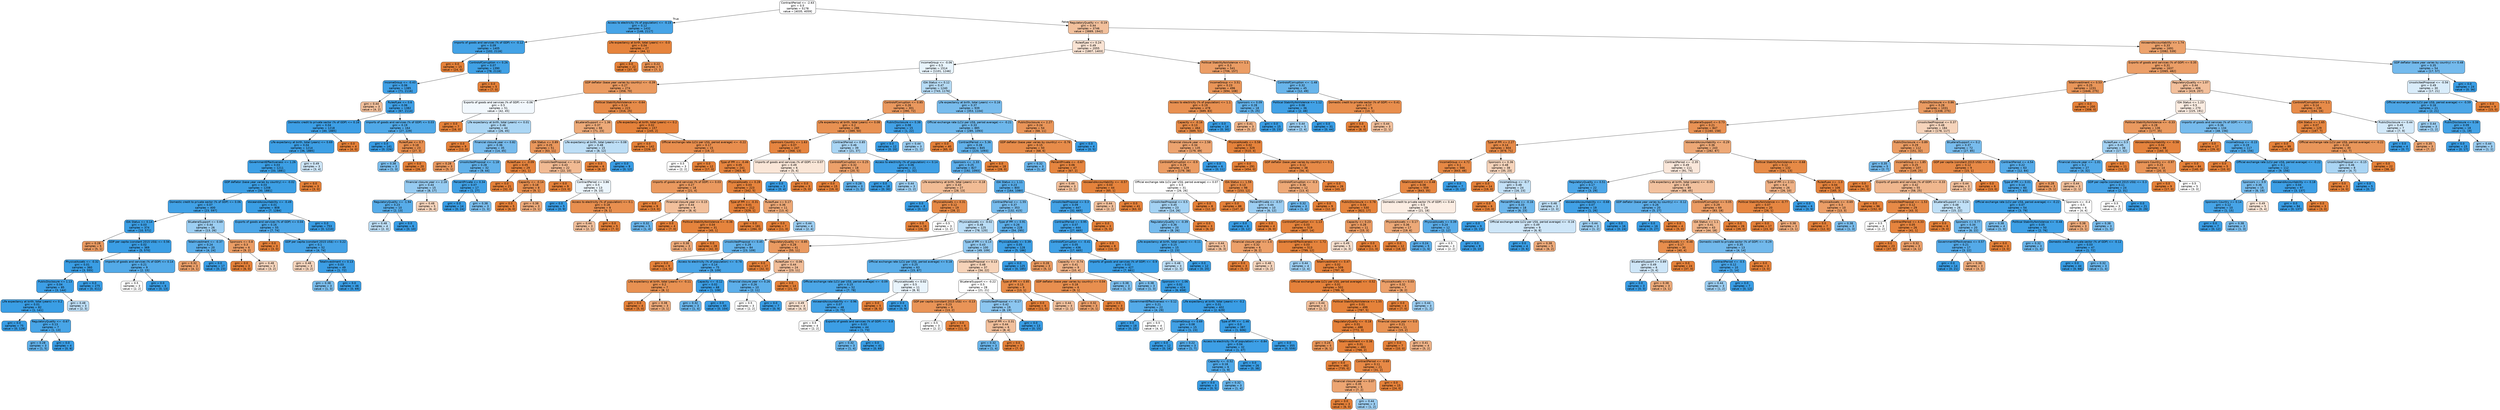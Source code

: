 digraph Tree {
node [shape=box, style="filled, rounded", color="black", fontname="helvetica"] ;
edge [fontname="helvetica"] ;
0 [label="ContractPeriod <= -2.63\ngini = 0.5\nsamples = 5178\nvalue = [4035, 4059]", fillcolor="#fefeff"] ;
1 [label="Access to electricity (% of population) <= -0.15\ngini = 0.12\nsamples = 1432\nvalue = [146, 2117]", fillcolor="#47a4e7"] ;
0 -> 1 [labeldistance=2.5, labelangle=45, headlabel="True"] ;
2 [label="Imports of goods and services (% of GDP) <= -0.12\ngini = 0.09\nsamples = 1405\nvalue = [102, 2116]", fillcolor="#43a2e6"] ;
1 -> 2 ;
3 [label="gini = 0.0\nsamples = 15\nvalue = [24, 0]", fillcolor="#e58139"] ;
2 -> 3 ;
4 [label="ControlofCorruption <= 0.26\ngini = 0.07\nsamples = 1390\nvalue = [78, 2116]", fillcolor="#40a1e6"] ;
2 -> 4 ;
5 [label="IncomeGroup <= -0.43\ngini = 0.06\nsamples = 1385\nvalue = [71, 2116]", fillcolor="#40a0e6"] ;
4 -> 5 ;
6 [label="gini = 0.44\nsamples = 3\nvalue = [4, 2]", fillcolor="#f2c09c"] ;
5 -> 6 ;
7 [label="RuleofLaw <= 0.6\ngini = 0.06\nsamples = 1382\nvalue = [67, 2114]", fillcolor="#3fa0e6"] ;
5 -> 7 ;
8 [label="Domestic credit to private sector (% of GDP) <= 0.16\ngini = 0.04\nsamples = 1218\nvalue = [40, 1885]", fillcolor="#3d9fe6"] ;
7 -> 8 ;
9 [label="Life expectancy at birth, total (years) <= 0.69\ngini = 0.04\nsamples = 1214\nvalue = [36, 1885]", fillcolor="#3d9fe5"] ;
8 -> 9 ;
10 [label="GovernmentEffectiveness <= 1.26\ngini = 0.03\nsamples = 1211\nvalue = [33, 1881]", fillcolor="#3c9fe5"] ;
9 -> 10 ;
11 [label="GDP deflator (base year varies by country) <= -0.02\ngini = 0.03\nsamples = 1208\nvalue = [30, 1881]", fillcolor="#3c9fe5"] ;
10 -> 11 ;
12 [label="Domestic credit to private sector (% of GDP) <= 0.06\ngini = 0.07\nsamples = 400\nvalue = [23, 597]", fillcolor="#41a1e6"] ;
11 -> 12 ;
13 [label="IDA Status <= 0.14\ngini = 0.03\nsamples = 374\nvalue = [10, 571]", fillcolor="#3c9fe5"] ;
12 -> 13 ;
14 [label="gini = 0.28\nsamples = 5\nvalue = [5, 1]", fillcolor="#ea9a61"] ;
13 -> 14 ;
15 [label="GDP per capita (constant 2015 US$) <= 0.56\ngini = 0.02\nsamples = 369\nvalue = [5, 570]", fillcolor="#3b9ee5"] ;
13 -> 15 ;
16 [label="PhysicalAssets <= -0.32\ngini = 0.01\nsamples = 360\nvalue = [3, 555]", fillcolor="#3a9ee5"] ;
15 -> 16 ;
17 [label="PublicDisclosure <= 1.13\ngini = 0.04\nsamples = 85\nvalue = [3, 144]", fillcolor="#3d9fe6"] ;
16 -> 17 ;
18 [label="Life expectancy at birth, total (years) <= 0.2\ngini = 0.01\nsamples = 82\nvalue = [1, 141]", fillcolor="#3a9ee5"] ;
17 -> 18 ;
19 [label="gini = 0.0\nsamples = 75\nvalue = [0, 128]", fillcolor="#399de5"] ;
18 -> 19 ;
20 [label="RegulatoryQuality <= -0.67\ngini = 0.13\nsamples = 7\nvalue = [1, 13]", fillcolor="#48a5e7"] ;
18 -> 20 ;
21 [label="gini = 0.28\nsamples = 3\nvalue = [1, 5]", fillcolor="#61b1ea"] ;
20 -> 21 ;
22 [label="gini = 0.0\nsamples = 4\nvalue = [0, 8]", fillcolor="#399de5"] ;
20 -> 22 ;
23 [label="gini = 0.48\nsamples = 3\nvalue = [2, 3]", fillcolor="#bddef6"] ;
17 -> 23 ;
24 [label="gini = 0.0\nsamples = 275\nvalue = [0, 411]", fillcolor="#399de5"] ;
16 -> 24 ;
25 [label="Imports of goods and services (% of GDP) <= 0.14\ngini = 0.21\nsamples = 9\nvalue = [2, 15]", fillcolor="#53aae8"] ;
15 -> 25 ;
26 [label="gini = 0.5\nsamples = 3\nvalue = [2, 2]", fillcolor="#ffffff"] ;
25 -> 26 ;
27 [label="gini = 0.0\nsamples = 6\nvalue = [0, 13]", fillcolor="#399de5"] ;
25 -> 27 ;
28 [label="BiLateralSupport <= 0.69\ngini = 0.44\nsamples = 26\nvalue = [13, 26]", fillcolor="#9ccef2"] ;
12 -> 28 ;
29 [label="TotalInvestment <= -0.37\ngini = 0.24\nsamples = 20\nvalue = [4, 24]", fillcolor="#5aade9"] ;
28 -> 29 ;
30 [label="gini = 0.32\nsamples = 3\nvalue = [4, 1]", fillcolor="#eca06a"] ;
29 -> 30 ;
31 [label="gini = 0.0\nsamples = 17\nvalue = [0, 23]", fillcolor="#399de5"] ;
29 -> 31 ;
32 [label="Sponsors <= 0.8\ngini = 0.3\nsamples = 6\nvalue = [9, 2]", fillcolor="#eb9d65"] ;
28 -> 32 ;
33 [label="gini = 0.0\nsamples = 3\nvalue = [6, 0]", fillcolor="#e58139"] ;
32 -> 33 ;
34 [label="gini = 0.48\nsamples = 3\nvalue = [3, 2]", fillcolor="#f6d5bd"] ;
32 -> 34 ;
35 [label="VoiceandAccountability <= -0.49\ngini = 0.01\nsamples = 808\nvalue = [7, 1284]", fillcolor="#3a9ee5"] ;
11 -> 35 ;
36 [label="Exports of goods and services (% of GDP) <= 0.04\ngini = 0.16\nsamples = 55\nvalue = [7, 74]", fillcolor="#4ca6e7"] ;
35 -> 36 ;
37 [label="gini = 0.0\nsamples = 3\nvalue = [3, 0]", fillcolor="#e58139"] ;
36 -> 37 ;
38 [label="GDP per capita (constant 2015 US$) <= 0.22\ngini = 0.1\nsamples = 52\nvalue = [4, 74]", fillcolor="#44a2e6"] ;
36 -> 38 ;
39 [label="gini = 0.48\nsamples = 3\nvalue = [3, 2]", fillcolor="#f6d5bd"] ;
38 -> 39 ;
40 [label="TotalInvestment <= 0.13\ngini = 0.03\nsamples = 49\nvalue = [1, 72]", fillcolor="#3c9ee5"] ;
38 -> 40 ;
41 [label="gini = 0.38\nsamples = 3\nvalue = [1, 3]", fillcolor="#7bbeee"] ;
40 -> 41 ;
42 [label="gini = 0.0\nsamples = 46\nvalue = [0, 69]", fillcolor="#399de5"] ;
40 -> 42 ;
43 [label="gini = 0.0\nsamples = 753\nvalue = [0, 1210]", fillcolor="#399de5"] ;
35 -> 43 ;
44 [label="gini = 0.0\nsamples = 3\nvalue = [3, 0]", fillcolor="#e58139"] ;
10 -> 44 ;
45 [label="gini = 0.49\nsamples = 3\nvalue = [3, 4]", fillcolor="#cee6f8"] ;
9 -> 45 ;
46 [label="gini = 0.0\nsamples = 4\nvalue = [4, 0]", fillcolor="#e58139"] ;
8 -> 46 ;
47 [label="Imports of goods and services (% of GDP) <= 0.03\ngini = 0.19\nsamples = 164\nvalue = [27, 229]", fillcolor="#50a9e8"] ;
7 -> 47 ;
48 [label="gini = 0.0\nsamples = 141\nvalue = [0, 226]", fillcolor="#399de5"] ;
47 -> 48 ;
49 [label="RuleofLaw <= 0.7\ngini = 0.18\nsamples = 23\nvalue = [27, 3]", fillcolor="#e88f4f"] ;
47 -> 49 ;
50 [label="gini = 0.38\nsamples = 3\nvalue = [1, 3]", fillcolor="#7bbeee"] ;
49 -> 50 ;
51 [label="gini = 0.0\nsamples = 20\nvalue = [26, 0]", fillcolor="#e58139"] ;
49 -> 51 ;
52 [label="gini = 0.0\nsamples = 5\nvalue = [7, 0]", fillcolor="#e58139"] ;
4 -> 52 ;
53 [label="Life expectancy at birth, total (years) <= -0.0\ngini = 0.04\nsamples = 27\nvalue = [44, 1]", fillcolor="#e6843d"] ;
1 -> 53 ;
54 [label="gini = 0.0\nsamples = 22\nvalue = [37, 0]", fillcolor="#e58139"] ;
53 -> 54 ;
55 [label="gini = 0.22\nsamples = 5\nvalue = [7, 1]", fillcolor="#e99355"] ;
53 -> 55 ;
56 [label="RegulatoryQuality <= -0.19\ngini = 0.44\nsamples = 3746\nvalue = [3889, 1942]", fillcolor="#f2c09c"] ;
0 -> 56 [labeldistance=2.5, labelangle=-45, headlabel="False"] ;
57 [label="RuleofLaw <= 0.24\ngini = 0.49\nsamples = 2055\nvalue = [1807, 1403]", fillcolor="#f9e3d3"] ;
56 -> 57 ;
58 [label="IncomeGroup <= -0.06\ngini = 0.5\nsamples = 1514\nvalue = [1101, 1246]", fillcolor="#e8f4fc"] ;
57 -> 58 ;
59 [label="GDP deflator (base year varies by country) <= -0.39\ngini = 0.27\nsamples = 274\nvalue = [358, 70]", fillcolor="#ea9a60"] ;
58 -> 59 ;
60 [label="Exports of goods and services (% of GDP) <= -0.06\ngini = 0.5\nsamples = 51\nvalue = [42, 45]", fillcolor="#f2f8fd"] ;
59 -> 60 ;
61 [label="gini = 0.0\nsamples = 7\nvalue = [16, 0]", fillcolor="#e58139"] ;
60 -> 61 ;
62 [label="Life expectancy at birth, total (years) <= 0.01\ngini = 0.46\nsamples = 44\nvalue = [26, 45]", fillcolor="#abd6f4"] ;
60 -> 62 ;
63 [label="gini = 0.0\nsamples = 9\nvalue = [12, 0]", fillcolor="#e58139"] ;
62 -> 63 ;
64 [label="Financial closure year <= 0.82\ngini = 0.36\nsamples = 35\nvalue = [14, 45]", fillcolor="#77bbed"] ;
62 -> 64 ;
65 [label="gini = 0.28\nsamples = 3\nvalue = [5, 1]", fillcolor="#ea9a61"] ;
64 -> 65 ;
66 [label="UnsolicitedProposal <= -1.18\ngini = 0.28\nsamples = 32\nvalue = [9, 44]", fillcolor="#61b1ea"] ;
64 -> 66 ;
67 [label="Financial closure year <= 2.18\ngini = 0.44\nsamples = 15\nvalue = [8, 17]", fillcolor="#96cbf1"] ;
66 -> 67 ;
68 [label="RegulatoryQuality <= -1.94\ngini = 0.23\nsamples = 10\nvalue = [2, 13]", fillcolor="#57ace9"] ;
67 -> 68 ;
69 [label="gini = 0.48\nsamples = 4\nvalue = [2, 3]", fillcolor="#bddef6"] ;
68 -> 69 ;
70 [label="gini = 0.0\nsamples = 6\nvalue = [0, 10]", fillcolor="#399de5"] ;
68 -> 70 ;
71 [label="gini = 0.48\nsamples = 5\nvalue = [6, 4]", fillcolor="#f6d5bd"] ;
67 -> 71 ;
72 [label="PercentPrivate <= 0.34\ngini = 0.07\nsamples = 17\nvalue = [1, 27]", fillcolor="#40a1e6"] ;
66 -> 72 ;
73 [label="gini = 0.0\nsamples = 14\nvalue = [0, 24]", fillcolor="#399de5"] ;
72 -> 73 ;
74 [label="gini = 0.38\nsamples = 3\nvalue = [1, 3]", fillcolor="#7bbeee"] ;
72 -> 74 ;
75 [label="Political StabilityNoViolence <= -0.64\ngini = 0.14\nsamples = 223\nvalue = [316, 25]", fillcolor="#e78b49"] ;
59 -> 75 ;
76 [label="BiLateralSupport <= 1.36\ngini = 0.37\nsamples = 66\nvalue = [71, 23]", fillcolor="#edaa79"] ;
75 -> 76 ;
77 [label="IDA Status <= 0.89\ngini = 0.25\nsamples = 51\nvalue = [63, 11]", fillcolor="#ea975c"] ;
76 -> 77 ;
78 [label="RuleofLaw <= -0.09\ngini = 0.05\nsamples = 29\nvalue = [41, 1]", fillcolor="#e6843e"] ;
77 -> 78 ;
79 [label="gini = 0.0\nsamples = 21\nvalue = [32, 0]", fillcolor="#e58139"] ;
78 -> 79 ;
80 [label="Capacity <= -0.14\ngini = 0.18\nsamples = 8\nvalue = [9, 1]", fillcolor="#e88f4f"] ;
78 -> 80 ;
81 [label="gini = 0.0\nsamples = 5\nvalue = [6, 0]", fillcolor="#e58139"] ;
80 -> 81 ;
82 [label="gini = 0.38\nsamples = 3\nvalue = [3, 1]", fillcolor="#eeab7b"] ;
80 -> 82 ;
83 [label="UnsolicitedProposal <= -0.14\ngini = 0.43\nsamples = 22\nvalue = [22, 10]", fillcolor="#f1ba93"] ;
77 -> 83 ;
84 [label="gini = 0.0\nsamples = 9\nvalue = [13, 0]", fillcolor="#e58139"] ;
83 -> 84 ;
85 [label="ContractPeriod <= 3.86\ngini = 0.5\nsamples = 13\nvalue = [9, 10]", fillcolor="#ebf5fc"] ;
83 -> 85 ;
86 [label="gini = 0.0\nsamples = 5\nvalue = [0, 9]", fillcolor="#399de5"] ;
85 -> 86 ;
87 [label="Access to electricity (% of population) <= 0.1\ngini = 0.18\nsamples = 8\nvalue = [9, 1]", fillcolor="#e88f4f"] ;
85 -> 87 ;
88 [label="gini = 0.44\nsamples = 3\nvalue = [2, 1]", fillcolor="#f2c09c"] ;
87 -> 88 ;
89 [label="gini = 0.0\nsamples = 5\nvalue = [7, 0]", fillcolor="#e58139"] ;
87 -> 89 ;
90 [label="Life expectancy at birth, total (years) <= 0.08\ngini = 0.48\nsamples = 15\nvalue = [8, 12]", fillcolor="#bddef6"] ;
76 -> 90 ;
91 [label="gini = 0.0\nsamples = 6\nvalue = [8, 0]", fillcolor="#e58139"] ;
90 -> 91 ;
92 [label="gini = 0.0\nsamples = 9\nvalue = [0, 12]", fillcolor="#399de5"] ;
90 -> 92 ;
93 [label="Life expectancy at birth, total (years) <= 0.2\ngini = 0.02\nsamples = 157\nvalue = [245, 2]", fillcolor="#e5823b"] ;
75 -> 93 ;
94 [label="gini = 0.0\nsamples = 142\nvalue = [226, 0]", fillcolor="#e58139"] ;
93 -> 94 ;
95 [label="Official exchange rate (LCU per US$, period average) <= -0.22\ngini = 0.17\nsamples = 15\nvalue = [19, 2]", fillcolor="#e88e4e"] ;
93 -> 95 ;
96 [label="gini = 0.5\nsamples = 3\nvalue = [2, 2]", fillcolor="#ffffff"] ;
95 -> 96 ;
97 [label="gini = 0.0\nsamples = 12\nvalue = [17, 0]", fillcolor="#e58139"] ;
95 -> 97 ;
98 [label="IDA Status <= 0.12\ngini = 0.47\nsamples = 1240\nvalue = [743, 1176]", fillcolor="#b6dbf5"] ;
58 -> 98 ;
99 [label="ControlofCorruption <= 0.85\ngini = 0.26\nsamples = 301\nvalue = [390, 72]", fillcolor="#ea985e"] ;
98 -> 99 ;
100 [label="Life expectancy at birth, total (years) <= 0.08\ngini = 0.2\nsamples = 286\nvalue = [389, 50]", fillcolor="#e89152"] ;
99 -> 100 ;
101 [label="Sponsors Country <= 1.63\ngini = 0.07\nsamples = 247\nvalue = [368, 13]", fillcolor="#e68540"] ;
100 -> 101 ;
102 [label="Type of PPI <= -0.46\ngini = 0.05\nsamples = 241\nvalue = [363, 9]", fillcolor="#e6843e"] ;
101 -> 102 ;
103 [label="Imports of goods and services (% of GDP) <= 0.03\ngini = 0.27\nsamples = 18\nvalue = [21, 4]", fillcolor="#ea995f"] ;
102 -> 103 ;
104 [label="gini = 0.0\nsamples = 9\nvalue = [13, 0]", fillcolor="#e58139"] ;
103 -> 104 ;
105 [label="Financial closure year <= 0.15\ngini = 0.44\nsamples = 9\nvalue = [8, 4]", fillcolor="#f2c09c"] ;
103 -> 105 ;
106 [label="gini = 0.32\nsamples = 5\nvalue = [1, 4]", fillcolor="#6ab6ec"] ;
105 -> 106 ;
107 [label="gini = 0.0\nsamples = 4\nvalue = [7, 0]", fillcolor="#e58139"] ;
105 -> 107 ;
108 [label="PhysicalAssets <= 0.28\ngini = 0.03\nsamples = 223\nvalue = [342, 5]", fillcolor="#e5833c"] ;
102 -> 108 ;
109 [label="Type of PPI <= -0.31\ngini = 0.01\nsamples = 212\nvalue = [329, 1]", fillcolor="#e5813a"] ;
108 -> 109 ;
110 [label="Political StabilityNoViolence <= -0.38\ngini = 0.04\nsamples = 31\nvalue = [45, 1]", fillcolor="#e6843d"] ;
109 -> 110 ;
111 [label="gini = 0.38\nsamples = 3\nvalue = [3, 1]", fillcolor="#eeab7b"] ;
110 -> 111 ;
112 [label="gini = 0.0\nsamples = 28\nvalue = [42, 0]", fillcolor="#e58139"] ;
110 -> 112 ;
113 [label="gini = 0.0\nsamples = 181\nvalue = [284, 0]", fillcolor="#e58139"] ;
109 -> 113 ;
114 [label="RuleofLaw <= 0.17\ngini = 0.36\nsamples = 11\nvalue = [13, 4]", fillcolor="#eda876"] ;
108 -> 114 ;
115 [label="gini = 0.0\nsamples = 7\nvalue = [11, 0]", fillcolor="#e58139"] ;
114 -> 115 ;
116 [label="gini = 0.44\nsamples = 4\nvalue = [2, 4]", fillcolor="#9ccef2"] ;
114 -> 116 ;
117 [label="Imports of goods and services (% of GDP) <= 0.07\ngini = 0.49\nsamples = 6\nvalue = [5, 4]", fillcolor="#fae6d7"] ;
101 -> 117 ;
118 [label="gini = 0.0\nsamples = 3\nvalue = [0, 4]", fillcolor="#399de5"] ;
117 -> 118 ;
119 [label="gini = 0.0\nsamples = 3\nvalue = [5, 0]", fillcolor="#e58139"] ;
117 -> 119 ;
120 [label="ContractPeriod <= 0.85\ngini = 0.46\nsamples = 39\nvalue = [21, 37]", fillcolor="#a9d5f4"] ;
100 -> 120 ;
121 [label="ControlofCorruption <= 0.25\ngini = 0.32\nsamples = 18\nvalue = [20, 5]", fillcolor="#eca06a"] ;
120 -> 121 ;
122 [label="gini = 0.0\nsamples = 15\nvalue = [19, 0]", fillcolor="#e58139"] ;
121 -> 122 ;
123 [label="gini = 0.28\nsamples = 3\nvalue = [1, 5]", fillcolor="#61b1ea"] ;
121 -> 123 ;
124 [label="Access to electricity (% of population) <= 0.14\ngini = 0.06\nsamples = 21\nvalue = [1, 32]", fillcolor="#3fa0e6"] ;
120 -> 124 ;
125 [label="gini = 0.0\nsamples = 18\nvalue = [0, 30]", fillcolor="#399de5"] ;
124 -> 125 ;
126 [label="gini = 0.44\nsamples = 3\nvalue = [1, 2]", fillcolor="#9ccef2"] ;
124 -> 126 ;
127 [label="PublicDisclosure <= 0.38\ngini = 0.08\nsamples = 15\nvalue = [1, 22]", fillcolor="#42a1e6"] ;
99 -> 127 ;
128 [label="gini = 0.0\nsamples = 12\nvalue = [0, 20]", fillcolor="#399de5"] ;
127 -> 128 ;
129 [label="gini = 0.44\nsamples = 3\nvalue = [1, 2]", fillcolor="#9ccef2"] ;
127 -> 129 ;
130 [label="Life expectancy at birth, total (years) <= 0.16\ngini = 0.37\nsamples = 939\nvalue = [353, 1104]", fillcolor="#78bced"] ;
98 -> 130 ;
131 [label="Official exchange rate (LCU per US$, period average) <= -0.21\ngini = 0.33\nsamples = 885\nvalue = [285, 1093]", fillcolor="#6db7ec"] ;
130 -> 131 ;
132 [label="gini = 0.0\nsamples = 40\nvalue = [65, 0]", fillcolor="#e58139"] ;
131 -> 132 ;
133 [label="ContractPeriod <= 5.36\ngini = 0.28\nsamples = 845\nvalue = [220, 1093]", fillcolor="#61b1ea"] ;
131 -> 133 ;
134 [label="Sponsors <= -1.33\ngini = 0.25\nsamples = 827\nvalue = [192, 1093]", fillcolor="#5caeea"] ;
133 -> 134 ;
135 [label="Life expectancy at birth, total (years) <= -0.18\ngini = 0.43\nsamples = 27\nvalue = [28, 13]", fillcolor="#f1bc95"] ;
134 -> 135 ;
136 [label="gini = 0.0\nsamples = 8\nvalue = [0, 11]", fillcolor="#399de5"] ;
135 -> 136 ;
137 [label="PhysicalAssets <= 0.31\ngini = 0.12\nsamples = 19\nvalue = [28, 2]", fillcolor="#e78a47"] ;
135 -> 137 ;
138 [label="gini = 0.0\nsamples = 16\nvalue = [26, 0]", fillcolor="#e58139"] ;
137 -> 138 ;
139 [label="gini = 0.5\nsamples = 3\nvalue = [2, 2]", fillcolor="#ffffff"] ;
137 -> 139 ;
140 [label="IDA Status <= 1.11\ngini = 0.23\nsamples = 800\nvalue = [164, 1080]", fillcolor="#57ace9"] ;
134 -> 140 ;
141 [label="ContractPeriod <= -1.55\ngini = 0.37\nsamples = 353\nvalue = [132, 415]", fillcolor="#78bced"] ;
140 -> 141 ;
142 [label="PhysicalAssets <= -0.02\ngini = 0.48\nsamples = 125\nvalue = [78, 120]", fillcolor="#baddf6"] ;
141 -> 142 ;
143 [label="UnsolicitedProposal <= 0.45\ngini = 0.29\nsamples = 84\nvalue = [23, 109]", fillcolor="#63b2ea"] ;
142 -> 143 ;
144 [label="gini = 0.0\nsamples = 9\nvalue = [14, 0]", fillcolor="#e58139"] ;
143 -> 144 ;
145 [label="Access to electricity (% of population) <= -0.78\ngini = 0.14\nsamples = 75\nvalue = [9, 109]", fillcolor="#49a5e7"] ;
143 -> 145 ;
146 [label="Life expectancy at birth, total (years) <= -0.11\ngini = 0.2\nsamples = 7\nvalue = [8, 1]", fillcolor="#e89152"] ;
145 -> 146 ;
147 [label="gini = 0.0\nsamples = 4\nvalue = [5, 0]", fillcolor="#e58139"] ;
146 -> 147 ;
148 [label="gini = 0.38\nsamples = 3\nvalue = [3, 1]", fillcolor="#eeab7b"] ;
146 -> 148 ;
149 [label="Capacity <= -0.12\ngini = 0.02\nsamples = 68\nvalue = [1, 108]", fillcolor="#3b9ee5"] ;
145 -> 149 ;
150 [label="gini = 0.32\nsamples = 3\nvalue = [1, 4]", fillcolor="#6ab6ec"] ;
149 -> 150 ;
151 [label="gini = 0.0\nsamples = 65\nvalue = [0, 104]", fillcolor="#399de5"] ;
149 -> 151 ;
152 [label="RegulatoryQuality <= -0.85\ngini = 0.28\nsamples = 41\nvalue = [55, 11]", fillcolor="#ea9a61"] ;
142 -> 152 ;
153 [label="gini = 0.0\nsamples = 17\nvalue = [32, 0]", fillcolor="#e58139"] ;
152 -> 153 ;
154 [label="RuleofLaw <= -0.06\ngini = 0.44\nsamples = 24\nvalue = [23, 11]", fillcolor="#f1bd98"] ;
152 -> 154 ;
155 [label="Financial closure year <= 0.26\ngini = 0.26\nsamples = 10\nvalue = [2, 11]", fillcolor="#5dafea"] ;
154 -> 155 ;
156 [label="gini = 0.5\nsamples = 3\nvalue = [2, 2]", fillcolor="#ffffff"] ;
155 -> 156 ;
157 [label="gini = 0.0\nsamples = 7\nvalue = [0, 9]", fillcolor="#399de5"] ;
155 -> 157 ;
158 [label="gini = 0.0\nsamples = 14\nvalue = [21, 0]", fillcolor="#e58139"] ;
154 -> 158 ;
159 [label="Type of PPI <= 0.91\ngini = 0.26\nsamples = 228\nvalue = [54, 295]", fillcolor="#5dafea"] ;
141 -> 159 ;
160 [label="Type of PPI <= 0.13\ngini = 0.43\nsamples = 100\nvalue = [49, 109]", fillcolor="#92c9f1"] ;
159 -> 160 ;
161 [label="Official exchange rate (LCU per US$, period average) <= 0.18\ngini = 0.25\nsamples = 63\nvalue = [15, 87]", fillcolor="#5baee9"] ;
160 -> 161 ;
162 [label="Official exchange rate (LCU per US$, period average) <= -0.09\ngini = 0.15\nsamples = 52\nvalue = [7, 78]", fillcolor="#4ba6e7"] ;
161 -> 162 ;
163 [label="gini = 0.49\nsamples = 4\nvalue = [4, 3]", fillcolor="#f8e0ce"] ;
162 -> 163 ;
164 [label="VoiceandAccountability <= -0.96\ngini = 0.07\nsamples = 48\nvalue = [3, 75]", fillcolor="#41a1e6"] ;
162 -> 164 ;
165 [label="gini = 0.5\nsamples = 4\nvalue = [2, 2]", fillcolor="#ffffff"] ;
164 -> 165 ;
166 [label="Exports of goods and services (% of GDP) <= -0.8\ngini = 0.03\nsamples = 44\nvalue = [1, 73]", fillcolor="#3c9ee5"] ;
164 -> 166 ;
167 [label="gini = 0.32\nsamples = 3\nvalue = [1, 4]", fillcolor="#6ab6ec"] ;
166 -> 167 ;
168 [label="gini = 0.0\nsamples = 41\nvalue = [0, 69]", fillcolor="#399de5"] ;
166 -> 168 ;
169 [label="PhysicalAssets <= 0.02\ngini = 0.5\nsamples = 11\nvalue = [8, 9]", fillcolor="#e9f4fc"] ;
161 -> 169 ;
170 [label="gini = 0.0\nsamples = 5\nvalue = [8, 0]", fillcolor="#e58139"] ;
169 -> 170 ;
171 [label="gini = 0.0\nsamples = 6\nvalue = [0, 9]", fillcolor="#399de5"] ;
169 -> 171 ;
172 [label="UnsolicitedProposal <= 0.13\ngini = 0.48\nsamples = 37\nvalue = [34, 22]", fillcolor="#f6d3b9"] ;
160 -> 172 ;
173 [label="BiLateralSupport <= -0.22\ngini = 0.5\nsamples = 28\nvalue = [21, 21]", fillcolor="#ffffff"] ;
172 -> 173 ;
174 [label="GDP per capita (constant 2015 US$) <= -0.13\ngini = 0.23\nsamples = 9\nvalue = [13, 2]", fillcolor="#e99457"] ;
173 -> 174 ;
175 [label="gini = 0.5\nsamples = 3\nvalue = [2, 2]", fillcolor="#ffffff"] ;
174 -> 175 ;
176 [label="gini = 0.0\nsamples = 6\nvalue = [11, 0]", fillcolor="#e58139"] ;
174 -> 176 ;
177 [label="UnsolicitedProposal <= -0.17\ngini = 0.42\nsamples = 19\nvalue = [8, 19]", fillcolor="#8cc6f0"] ;
173 -> 177 ;
178 [label="Type of PPI <= 0.31\ngini = 0.44\nsamples = 6\nvalue = [8, 4]", fillcolor="#f2c09c"] ;
177 -> 178 ;
179 [label="gini = 0.32\nsamples = 3\nvalue = [1, 4]", fillcolor="#6ab6ec"] ;
178 -> 179 ;
180 [label="gini = 0.0\nsamples = 3\nvalue = [7, 0]", fillcolor="#e58139"] ;
178 -> 180 ;
181 [label="gini = 0.0\nsamples = 13\nvalue = [0, 15]", fillcolor="#399de5"] ;
177 -> 181 ;
182 [label="Type of PPI <= 0.85\ngini = 0.13\nsamples = 9\nvalue = [13, 1]", fillcolor="#e78b48"] ;
172 -> 182 ;
183 [label="gini = 0.0\nsamples = 6\nvalue = [11, 0]", fillcolor="#e58139"] ;
182 -> 183 ;
184 [label="gini = 0.44\nsamples = 3\nvalue = [2, 1]", fillcolor="#f2c09c"] ;
182 -> 184 ;
185 [label="PhysicalAssets <= 0.39\ngini = 0.05\nsamples = 128\nvalue = [5, 186]", fillcolor="#3ea0e6"] ;
159 -> 185 ;
186 [label="gini = 0.0\nsamples = 125\nvalue = [0, 185]", fillcolor="#399de5"] ;
185 -> 186 ;
187 [label="gini = 0.28\nsamples = 3\nvalue = [5, 1]", fillcolor="#ea9a61"] ;
185 -> 187 ;
188 [label="UnsolicitedProposal <= 0.3\ngini = 0.09\nsamples = 447\nvalue = [32, 665]", fillcolor="#43a2e6"] ;
140 -> 188 ;
189 [label="ContractPeriod <= 0.95\ngini = 0.07\nsamples = 444\nvalue = [27, 665]", fillcolor="#41a1e6"] ;
188 -> 189 ;
190 [label="ControlofCorruption <= -0.41\ngini = 0.05\nsamples = 436\nvalue = [17, 665]", fillcolor="#3ea0e6"] ;
189 -> 190 ;
191 [label="Capacity <= -0.74\ngini = 0.41\nsamples = 9\nvalue = [10, 4]", fillcolor="#efb388"] ;
190 -> 191 ;
192 [label="GDP deflator (base year varies by country) <= 0.04\ngini = 0.18\nsamples = 6\nvalue = [9, 1]", fillcolor="#e88f4f"] ;
191 -> 192 ;
193 [label="gini = 0.32\nsamples = 3\nvalue = [4, 1]", fillcolor="#eca06a"] ;
192 -> 193 ;
194 [label="gini = 0.0\nsamples = 3\nvalue = [5, 0]", fillcolor="#e58139"] ;
192 -> 194 ;
195 [label="gini = 0.38\nsamples = 3\nvalue = [1, 3]", fillcolor="#7bbeee"] ;
191 -> 195 ;
196 [label="Imports of goods and services (% of GDP) <= -0.9\ngini = 0.02\nsamples = 427\nvalue = [7, 661]", fillcolor="#3b9ee5"] ;
190 -> 196 ;
197 [label="gini = 0.38\nsamples = 3\nvalue = [1, 3]", fillcolor="#7bbeee"] ;
196 -> 197 ;
198 [label="Sponsors <= -1.06\ngini = 0.02\nsamples = 424\nvalue = [6, 658]", fillcolor="#3b9ee5"] ;
196 -> 198 ;
199 [label="GovernmentEffectiveness <= 0.12\ngini = 0.21\nsamples = 22\nvalue = [4, 29]", fillcolor="#54abe9"] ;
198 -> 199 ;
200 [label="gini = 0.0\nsamples = 18\nvalue = [0, 25]", fillcolor="#399de5"] ;
199 -> 200 ;
201 [label="gini = 0.5\nsamples = 4\nvalue = [4, 4]", fillcolor="#ffffff"] ;
199 -> 201 ;
202 [label="Life expectancy at birth, total (years) <= -0.2\ngini = 0.01\nsamples = 402\nvalue = [2, 629]", fillcolor="#3a9de5"] ;
198 -> 202 ;
203 [label="IncomeGroup <= 0.69\ngini = 0.08\nsamples = 15\nvalue = [1, 23]", fillcolor="#42a1e6"] ;
202 -> 203 ;
204 [label="gini = 0.0\nsamples = 12\nvalue = [0, 16]", fillcolor="#399de5"] ;
203 -> 204 ;
205 [label="gini = 0.22\nsamples = 3\nvalue = [1, 7]", fillcolor="#55abe9"] ;
203 -> 205 ;
206 [label="Type of PPI <= -1.46\ngini = 0.0\nsamples = 387\nvalue = [1, 606]", fillcolor="#399de5"] ;
202 -> 206 ;
207 [label="Access to electricity (% of population) <= -0.84\ngini = 0.04\nsamples = 32\nvalue = [1, 47]", fillcolor="#3d9fe6"] ;
206 -> 207 ;
208 [label="Capacity <= -0.52\ngini = 0.18\nsamples = 6\nvalue = [1, 9]", fillcolor="#4fa8e8"] ;
207 -> 208 ;
209 [label="gini = 0.0\nsamples = 3\nvalue = [0, 5]", fillcolor="#399de5"] ;
208 -> 209 ;
210 [label="gini = 0.32\nsamples = 3\nvalue = [1, 4]", fillcolor="#6ab6ec"] ;
208 -> 210 ;
211 [label="gini = 0.0\nsamples = 26\nvalue = [0, 38]", fillcolor="#399de5"] ;
207 -> 211 ;
212 [label="gini = 0.0\nsamples = 355\nvalue = [0, 559]", fillcolor="#399de5"] ;
206 -> 212 ;
213 [label="gini = 0.0\nsamples = 8\nvalue = [10, 0]", fillcolor="#e58139"] ;
189 -> 213 ;
214 [label="gini = 0.0\nsamples = 3\nvalue = [5, 0]", fillcolor="#e58139"] ;
188 -> 214 ;
215 [label="gini = 0.0\nsamples = 18\nvalue = [28, 0]", fillcolor="#e58139"] ;
133 -> 215 ;
216 [label="PublicDisclosure <= 2.27\ngini = 0.24\nsamples = 54\nvalue = [68, 11]", fillcolor="#e99559"] ;
130 -> 216 ;
217 [label="GDP deflator (base year varies by country) <= -0.76\ngini = 0.15\nsamples = 50\nvalue = [68, 6]", fillcolor="#e78c4a"] ;
216 -> 217 ;
218 [label="gini = 0.32\nsamples = 3\nvalue = [1, 4]", fillcolor="#6ab6ec"] ;
217 -> 218 ;
219 [label="PercentPrivate <= -0.67\ngini = 0.06\nsamples = 47\nvalue = [67, 2]", fillcolor="#e6853f"] ;
217 -> 219 ;
220 [label="gini = 0.44\nsamples = 3\nvalue = [2, 1]", fillcolor="#f2c09c"] ;
219 -> 220 ;
221 [label="VoiceandAccountability <= -0.57\ngini = 0.03\nsamples = 44\nvalue = [65, 1]", fillcolor="#e5833c"] ;
219 -> 221 ;
222 [label="gini = 0.44\nsamples = 3\nvalue = [2, 1]", fillcolor="#f2c09c"] ;
221 -> 222 ;
223 [label="gini = 0.0\nsamples = 41\nvalue = [63, 0]", fillcolor="#e58139"] ;
221 -> 223 ;
224 [label="gini = 0.0\nsamples = 4\nvalue = [0, 5]", fillcolor="#399de5"] ;
216 -> 224 ;
225 [label="Political StabilityNoViolence <= 1.1\ngini = 0.3\nsamples = 541\nvalue = [706, 157]", fillcolor="#eb9d65"] ;
57 -> 225 ;
226 [label="IncomeGroup <= 3.51\ngini = 0.23\nsamples = 496\nvalue = [694, 108]", fillcolor="#e99558"] ;
225 -> 226 ;
227 [label="Access to electricity (% of population) <= 1.1\ngini = 0.19\nsamples = 478\nvalue = [689, 83]", fillcolor="#e89051"] ;
226 -> 227 ;
228 [label="Capacity <= -0.16\ngini = 0.13\nsamples = 464\nvalue = [689, 53]", fillcolor="#e78b48"] ;
227 -> 228 ;
229 [label="Financial closure year <= 2.58\ngini = 0.34\nsamples = 135\nvalue = [179, 49]", fillcolor="#eca36f"] ;
228 -> 229 ;
230 [label="ControlofCorruption <= -0.9\ngini = 0.29\nsamples = 129\nvalue = [179, 38]", fillcolor="#eb9c63"] ;
229 -> 230 ;
231 [label="Official exchange rate (LCU per US$, period average) <= 0.07\ngini = 0.5\nsamples = 31\nvalue = [26, 26]", fillcolor="#ffffff"] ;
230 -> 231 ;
232 [label="UnsolicitedProposal <= 0.5\ngini = 0.45\nsamples = 23\nvalue = [14, 26]", fillcolor="#a4d2f3"] ;
231 -> 232 ;
233 [label="RegulatoryQuality <= -0.39\ngini = 0.36\nsamples = 20\nvalue = [8, 26]", fillcolor="#76bbed"] ;
232 -> 233 ;
234 [label="Life expectancy at birth, total (years) <= -0.11\ngini = 0.15\nsamples = 15\nvalue = [2, 23]", fillcolor="#4aa6e7"] ;
233 -> 234 ;
235 [label="gini = 0.48\nsamples = 3\nvalue = [2, 3]", fillcolor="#bddef6"] ;
234 -> 235 ;
236 [label="gini = 0.0\nsamples = 12\nvalue = [0, 20]", fillcolor="#399de5"] ;
234 -> 236 ;
237 [label="gini = 0.44\nsamples = 5\nvalue = [6, 3]", fillcolor="#f2c09c"] ;
233 -> 237 ;
238 [label="gini = 0.0\nsamples = 3\nvalue = [6, 0]", fillcolor="#e58139"] ;
232 -> 238 ;
239 [label="gini = 0.0\nsamples = 8\nvalue = [12, 0]", fillcolor="#e58139"] ;
231 -> 239 ;
240 [label="IDA Status <= 1.59\ngini = 0.13\nsamples = 98\nvalue = [153, 12]", fillcolor="#e78b49"] ;
230 -> 240 ;
241 [label="gini = 0.0\nsamples = 88\nvalue = [147, 0]", fillcolor="#e58139"] ;
240 -> 241 ;
242 [label="PercentPrivate <= -0.57\ngini = 0.44\nsamples = 10\nvalue = [6, 12]", fillcolor="#9ccef2"] ;
240 -> 242 ;
243 [label="gini = 0.0\nsamples = 6\nvalue = [0, 12]", fillcolor="#399de5"] ;
242 -> 243 ;
244 [label="gini = 0.0\nsamples = 4\nvalue = [6, 0]", fillcolor="#e58139"] ;
242 -> 244 ;
245 [label="gini = 0.0\nsamples = 6\nvalue = [0, 11]", fillcolor="#399de5"] ;
229 -> 245 ;
246 [label="PhysicalAssets <= 0.58\ngini = 0.02\nsamples = 329\nvalue = [510, 4]", fillcolor="#e5823b"] ;
228 -> 246 ;
247 [label="gini = 0.0\nsamples = 291\nvalue = [454, 0]", fillcolor="#e58139"] ;
246 -> 247 ;
248 [label="GDP deflator (base year varies by country) <= 0.1\ngini = 0.12\nsamples = 38\nvalue = [56, 4]", fillcolor="#e78a47"] ;
246 -> 248 ;
249 [label="ControlofCorruption <= -0.3\ngini = 0.36\nsamples = 12\nvalue = [13, 4]", fillcolor="#eda876"] ;
248 -> 249 ;
250 [label="gini = 0.32\nsamples = 3\nvalue = [1, 4]", fillcolor="#6ab6ec"] ;
249 -> 250 ;
251 [label="gini = 0.0\nsamples = 9\nvalue = [12, 0]", fillcolor="#e58139"] ;
249 -> 251 ;
252 [label="gini = 0.0\nsamples = 26\nvalue = [43, 0]", fillcolor="#e58139"] ;
248 -> 252 ;
253 [label="gini = 0.0\nsamples = 14\nvalue = [0, 30]", fillcolor="#399de5"] ;
227 -> 253 ;
254 [label="Sponsors <= 0.09\ngini = 0.28\nsamples = 18\nvalue = [5, 25]", fillcolor="#61b1ea"] ;
226 -> 254 ;
255 [label="gini = 0.41\nsamples = 3\nvalue = [5, 2]", fillcolor="#efb388"] ;
254 -> 255 ;
256 [label="gini = 0.0\nsamples = 15\nvalue = [0, 23]", fillcolor="#399de5"] ;
254 -> 256 ;
257 [label="ControlofCorruption <= -1.48\ngini = 0.32\nsamples = 45\nvalue = [12, 49]", fillcolor="#69b5eb"] ;
225 -> 257 ;
258 [label="Political StabilityNoViolence <= 1.12\ngini = 0.08\nsamples = 36\nvalue = [2, 48]", fillcolor="#41a1e6"] ;
257 -> 258 ;
259 [label="gini = 0.44\nsamples = 5\nvalue = [2, 4]", fillcolor="#9ccef2"] ;
258 -> 259 ;
260 [label="gini = 0.0\nsamples = 31\nvalue = [0, 44]", fillcolor="#399de5"] ;
258 -> 260 ;
261 [label="Domestic credit to private sector (% of GDP) <= 0.41\ngini = 0.17\nsamples = 9\nvalue = [10, 1]", fillcolor="#e88e4d"] ;
257 -> 261 ;
262 [label="gini = 0.0\nsamples = 6\nvalue = [8, 0]", fillcolor="#e58139"] ;
261 -> 262 ;
263 [label="gini = 0.44\nsamples = 3\nvalue = [2, 1]", fillcolor="#f2c09c"] ;
261 -> 263 ;
264 [label="VoiceandAccountability <= 1.74\ngini = 0.33\nsamples = 1691\nvalue = [2082, 539]", fillcolor="#eca26c"] ;
56 -> 264 ;
265 [label="Exports of goods and services (% of GDP) <= 0.35\ngini = 0.31\nsamples = 1637\nvalue = [2065, 482]", fillcolor="#eb9e67"] ;
264 -> 265 ;
266 [label="TotalInvestment <= 0.53\ngini = 0.25\nsamples = 1231\nvalue = [1646, 275]", fillcolor="#e9965a"] ;
265 -> 266 ;
267 [label="PublicDisclosure <= 0.86\ngini = 0.28\nsamples = 1031\nvalue = [1338, 275]", fillcolor="#ea9b62"] ;
266 -> 267 ;
268 [label="BiLateralSupport <= 0.73\ngini = 0.21\nsamples = 847\nvalue = [1160, 158]", fillcolor="#e99254"] ;
267 -> 268 ;
269 [label="Type of PPI <= 2.27\ngini = 0.14\nsamples = 604\nvalue = [878, 71]", fillcolor="#e78b49"] ;
268 -> 269 ;
270 [label="IncomeGroup <= 4.72\ngini = 0.1\nsamples = 566\nvalue = [843, 48]", fillcolor="#e68844"] ;
269 -> 270 ;
271 [label="TotalInvestment <= 0.48\ngini = 0.08\nsamples = 559\nvalue = [843, 35]", fillcolor="#e68641"] ;
270 -> 271 ;
272 [label="PublicDisclosure <= 0.78\ngini = 0.04\nsamples = 530\nvalue = [822, 17]", fillcolor="#e6843d"] ;
271 -> 272 ;
273 [label="ControlofCorruption <= -1.13\ngini = 0.03\nsamples = 519\nvalue = [807, 14]", fillcolor="#e5833c"] ;
272 -> 273 ;
274 [label="Financial closure year <= 1.0\ngini = 0.32\nsamples = 6\nvalue = [8, 2]", fillcolor="#eca06a"] ;
273 -> 274 ;
275 [label="gini = 0.0\nsamples = 3\nvalue = [5, 0]", fillcolor="#e58139"] ;
274 -> 275 ;
276 [label="gini = 0.48\nsamples = 3\nvalue = [3, 2]", fillcolor="#f6d5bd"] ;
274 -> 276 ;
277 [label="GovernmentEffectiveness <= -1.72\ngini = 0.03\nsamples = 513\nvalue = [799, 12]", fillcolor="#e5833c"] ;
273 -> 277 ;
278 [label="gini = 0.44\nsamples = 4\nvalue = [2, 4]", fillcolor="#9ccef2"] ;
277 -> 278 ;
279 [label="TotalInvestment <= 0.47\ngini = 0.02\nsamples = 509\nvalue = [797, 8]", fillcolor="#e5823b"] ;
277 -> 279 ;
280 [label="Official exchange rate (LCU per US$, period average) <= -0.52\ngini = 0.01\nsamples = 502\nvalue = [789, 6]", fillcolor="#e5823b"] ;
279 -> 280 ;
281 [label="gini = 0.44\nsamples = 3\nvalue = [2, 1]", fillcolor="#f2c09c"] ;
280 -> 281 ;
282 [label="Political StabilityNoViolence <= 1.55\ngini = 0.01\nsamples = 499\nvalue = [787, 5]", fillcolor="#e5823a"] ;
280 -> 282 ;
283 [label="RegulatoryQuality <= -0.18\ngini = 0.01\nsamples = 488\nvalue = [772, 3]", fillcolor="#e5813a"] ;
282 -> 283 ;
284 [label="gini = 0.24\nsamples = 5\nvalue = [6, 1]", fillcolor="#e9965a"] ;
283 -> 284 ;
285 [label="TotalInvestment <= 0.38\ngini = 0.01\nsamples = 483\nvalue = [766, 2]", fillcolor="#e5813a"] ;
283 -> 285 ;
286 [label="gini = 0.0\nsamples = 462\nvalue = [735, 0]", fillcolor="#e58139"] ;
285 -> 286 ;
287 [label="ContractPeriod <= -0.69\ngini = 0.11\nsamples = 21\nvalue = [31, 2]", fillcolor="#e78946"] ;
285 -> 287 ;
288 [label="Financial closure year <= 0.07\ngini = 0.35\nsamples = 6\nvalue = [7, 2]", fillcolor="#eca572"] ;
287 -> 288 ;
289 [label="gini = 0.0\nsamples = 3\nvalue = [6, 0]", fillcolor="#e58139"] ;
288 -> 289 ;
290 [label="gini = 0.44\nsamples = 3\nvalue = [1, 2]", fillcolor="#9ccef2"] ;
288 -> 290 ;
291 [label="gini = 0.0\nsamples = 15\nvalue = [24, 0]", fillcolor="#e58139"] ;
287 -> 291 ;
292 [label="Financial closure year <= 0.0\ngini = 0.21\nsamples = 11\nvalue = [15, 2]", fillcolor="#e89253"] ;
282 -> 292 ;
293 [label="gini = 0.0\nsamples = 7\nvalue = [10, 0]", fillcolor="#e58139"] ;
292 -> 293 ;
294 [label="gini = 0.41\nsamples = 4\nvalue = [5, 2]", fillcolor="#efb388"] ;
292 -> 294 ;
295 [label="PhysicalAssets <= 0.03\ngini = 0.32\nsamples = 7\nvalue = [8, 2]", fillcolor="#eca06a"] ;
279 -> 295 ;
296 [label="gini = 0.0\nsamples = 4\nvalue = [7, 0]", fillcolor="#e58139"] ;
295 -> 296 ;
297 [label="gini = 0.44\nsamples = 3\nvalue = [1, 2]", fillcolor="#9ccef2"] ;
295 -> 297 ;
298 [label="Capacity <= 0.23\ngini = 0.28\nsamples = 11\nvalue = [15, 3]", fillcolor="#ea9a61"] ;
272 -> 298 ;
299 [label="gini = 0.49\nsamples = 5\nvalue = [4, 3]", fillcolor="#f8e0ce"] ;
298 -> 299 ;
300 [label="gini = 0.0\nsamples = 6\nvalue = [11, 0]", fillcolor="#e58139"] ;
298 -> 300 ;
301 [label="Domestic credit to private sector (% of GDP) <= 0.44\ngini = 0.5\nsamples = 29\nvalue = [21, 18]", fillcolor="#fbede3"] ;
271 -> 301 ;
302 [label="PhysicalAssets <= 0.17\ngini = 0.36\nsamples = 17\nvalue = [19, 6]", fillcolor="#eda978"] ;
301 -> 302 ;
303 [label="gini = 0.0\nsamples = 12\nvalue = [18, 0]", fillcolor="#e58139"] ;
302 -> 303 ;
304 [label="gini = 0.24\nsamples = 5\nvalue = [1, 6]", fillcolor="#5aade9"] ;
302 -> 304 ;
305 [label="PhysicalAssets <= 0.39\ngini = 0.24\nsamples = 12\nvalue = [2, 12]", fillcolor="#5aade9"] ;
301 -> 305 ;
306 [label="gini = 0.5\nsamples = 3\nvalue = [2, 2]", fillcolor="#ffffff"] ;
305 -> 306 ;
307 [label="gini = 0.0\nsamples = 9\nvalue = [0, 10]", fillcolor="#399de5"] ;
305 -> 307 ;
308 [label="gini = 0.0\nsamples = 7\nvalue = [0, 13]", fillcolor="#399de5"] ;
270 -> 308 ;
309 [label="Sponsors <= 0.36\ngini = 0.48\nsamples = 38\nvalue = [35, 23]", fillcolor="#f6d4bb"] ;
269 -> 309 ;
310 [label="gini = 0.0\nsamples = 14\nvalue = [19, 0]", fillcolor="#e58139"] ;
309 -> 310 ;
311 [label="IncomeGroup <= -0.7\ngini = 0.48\nsamples = 24\nvalue = [16, 23]", fillcolor="#c3e1f7"] ;
309 -> 311 ;
312 [label="gini = 0.0\nsamples = 6\nvalue = [10, 0]", fillcolor="#e58139"] ;
311 -> 312 ;
313 [label="PercentPrivate <= -0.16\ngini = 0.33\nsamples = 18\nvalue = [6, 23]", fillcolor="#6db7ec"] ;
311 -> 313 ;
314 [label="gini = 0.0\nsamples = 9\nvalue = [0, 15]", fillcolor="#399de5"] ;
313 -> 314 ;
315 [label="Official exchange rate (LCU per US$, period average) <= -0.16\ngini = 0.49\nsamples = 9\nvalue = [6, 8]", fillcolor="#cee6f8"] ;
313 -> 315 ;
316 [label="gini = 0.0\nsamples = 4\nvalue = [0, 6]", fillcolor="#399de5"] ;
315 -> 316 ;
317 [label="gini = 0.38\nsamples = 5\nvalue = [6, 2]", fillcolor="#eeab7b"] ;
315 -> 317 ;
318 [label="VoiceandAccountability <= -0.29\ngini = 0.36\nsamples = 243\nvalue = [282, 87]", fillcolor="#eda876"] ;
268 -> 318 ;
319 [label="ContractPeriod <= -2.35\ngini = 0.49\nsamples = 111\nvalue = [91, 74]", fillcolor="#fae7da"] ;
318 -> 319 ;
320 [label="RegulatoryQuality <= 0.51\ngini = 0.17\nsamples = 22\nvalue = [3, 29]", fillcolor="#4da7e8"] ;
319 -> 320 ;
321 [label="gini = 0.48\nsamples = 3\nvalue = [2, 3]", fillcolor="#bddef6"] ;
320 -> 321 ;
322 [label="VoiceandAccountability <= -0.68\ngini = 0.07\nsamples = 19\nvalue = [1, 26]", fillcolor="#41a1e6"] ;
320 -> 322 ;
323 [label="gini = 0.44\nsamples = 3\nvalue = [1, 2]", fillcolor="#9ccef2"] ;
322 -> 323 ;
324 [label="gini = 0.0\nsamples = 16\nvalue = [0, 24]", fillcolor="#399de5"] ;
322 -> 324 ;
325 [label="Life expectancy at birth, total (years) <= -0.05\ngini = 0.45\nsamples = 89\nvalue = [88, 45]", fillcolor="#f2c19e"] ;
319 -> 325 ;
326 [label="GDP deflator (base year varies by country) <= -0.12\ngini = 0.26\nsamples = 20\nvalue = [5, 27]", fillcolor="#5eafea"] ;
325 -> 326 ;
327 [label="gini = 0.0\nsamples = 16\nvalue = [0, 27]", fillcolor="#399de5"] ;
326 -> 327 ;
328 [label="gini = 0.0\nsamples = 4\nvalue = [5, 0]", fillcolor="#e58139"] ;
326 -> 328 ;
329 [label="ControlofCorruption <= 0.05\ngini = 0.29\nsamples = 69\nvalue = [83, 18]", fillcolor="#eb9c64"] ;
325 -> 329 ;
330 [label="IDA Status <= 1.1\ngini = 0.41\nsamples = 43\nvalue = [44, 18]", fillcolor="#f0b58a"] ;
329 -> 330 ;
331 [label="PhysicalAssets <= -0.48\ngini = 0.17\nsamples = 30\nvalue = [40, 4]", fillcolor="#e88e4d"] ;
330 -> 331 ;
332 [label="BiLateralSupport <= 0.89\ngini = 0.49\nsamples = 6\nvalue = [3, 4]", fillcolor="#cee6f8"] ;
331 -> 332 ;
333 [label="gini = 0.0\nsamples = 3\nvalue = [0, 3]", fillcolor="#399de5"] ;
332 -> 333 ;
334 [label="gini = 0.38\nsamples = 3\nvalue = [3, 1]", fillcolor="#eeab7b"] ;
332 -> 334 ;
335 [label="gini = 0.0\nsamples = 24\nvalue = [37, 0]", fillcolor="#e58139"] ;
331 -> 335 ;
336 [label="Domestic credit to private sector (% of GDP) <= -0.29\ngini = 0.35\nsamples = 13\nvalue = [4, 14]", fillcolor="#72b9ec"] ;
330 -> 336 ;
337 [label="ContractPeriod <= -0.5\ngini = 0.12\nsamples = 10\nvalue = [1, 14]", fillcolor="#47a4e7"] ;
336 -> 337 ;
338 [label="gini = 0.44\nsamples = 3\nvalue = [1, 2]", fillcolor="#9ccef2"] ;
337 -> 338 ;
339 [label="gini = 0.0\nsamples = 7\nvalue = [0, 12]", fillcolor="#399de5"] ;
337 -> 339 ;
340 [label="gini = 0.0\nsamples = 3\nvalue = [3, 0]", fillcolor="#e58139"] ;
336 -> 340 ;
341 [label="gini = 0.0\nsamples = 26\nvalue = [39, 0]", fillcolor="#e58139"] ;
329 -> 341 ;
342 [label="Political StabilityNoViolence <= -0.68\ngini = 0.12\nsamples = 132\nvalue = [191, 13]", fillcolor="#e78a46"] ;
318 -> 342 ;
343 [label="Type of PPI <= 2.11\ngini = 0.4\nsamples = 26\nvalue = [26, 10]", fillcolor="#efb185"] ;
342 -> 343 ;
344 [label="Political StabilityNoViolence <= -0.77\ngini = 0.07\nsamples = 20\nvalue = [26, 1]", fillcolor="#e68641"] ;
343 -> 344 ;
345 [label="gini = 0.0\nsamples = 17\nvalue = [23, 0]", fillcolor="#e58139"] ;
344 -> 345 ;
346 [label="gini = 0.38\nsamples = 3\nvalue = [3, 1]", fillcolor="#eeab7b"] ;
344 -> 346 ;
347 [label="gini = 0.0\nsamples = 6\nvalue = [0, 9]", fillcolor="#399de5"] ;
343 -> 347 ;
348 [label="RuleofLaw <= -1.0\ngini = 0.04\nsamples = 106\nvalue = [165, 3]", fillcolor="#e5833d"] ;
342 -> 348 ;
349 [label="PhysicalAssets <= -0.69\ngini = 0.3\nsamples = 10\nvalue = [13, 3]", fillcolor="#eb9e67"] ;
348 -> 349 ;
350 [label="gini = 0.0\nsamples = 7\nvalue = [12, 0]", fillcolor="#e58139"] ;
349 -> 350 ;
351 [label="gini = 0.38\nsamples = 3\nvalue = [1, 3]", fillcolor="#7bbeee"] ;
349 -> 351 ;
352 [label="gini = 0.0\nsamples = 96\nvalue = [152, 0]", fillcolor="#e58139"] ;
348 -> 352 ;
353 [label="UnsolicitedProposal <= 0.37\ngini = 0.48\nsamples = 184\nvalue = [178, 117]", fillcolor="#f6d4bb"] ;
267 -> 353 ;
354 [label="PublicDisclosure <= 0.89\ngini = 0.29\nsamples = 112\nvalue = [151, 32]", fillcolor="#eb9c63"] ;
353 -> 354 ;
355 [label="gini = 0.35\nsamples = 5\nvalue = [2, 7]", fillcolor="#72b9ec"] ;
354 -> 355 ;
356 [label="IncomeGroup <= 1.85\ngini = 0.25\nsamples = 107\nvalue = [149, 25]", fillcolor="#e9965a"] ;
354 -> 356 ;
357 [label="gini = 0.0\nsamples = 52\nvalue = [91, 0]", fillcolor="#e58139"] ;
356 -> 357 ;
358 [label="Exports of goods and services (% of GDP) <= -0.33\ngini = 0.42\nsamples = 55\nvalue = [58, 25]", fillcolor="#f0b78e"] ;
356 -> 358 ;
359 [label="UnsolicitedProposal <= -1.53\ngini = 0.12\nsamples = 29\nvalue = [43, 3]", fillcolor="#e78a47"] ;
358 -> 359 ;
360 [label="gini = 0.5\nsamples = 3\nvalue = [2, 2]", fillcolor="#ffffff"] ;
359 -> 360 ;
361 [label="ContractPeriod <= 4.33\ngini = 0.05\nsamples = 26\nvalue = [41, 1]", fillcolor="#e6843e"] ;
359 -> 361 ;
362 [label="gini = 0.0\nsamples = 23\nvalue = [37, 0]", fillcolor="#e58139"] ;
361 -> 362 ;
363 [label="gini = 0.32\nsamples = 3\nvalue = [4, 1]", fillcolor="#eca06a"] ;
361 -> 363 ;
364 [label="BiLateralSupport <= 0.24\ngini = 0.48\nsamples = 26\nvalue = [15, 22]", fillcolor="#c0e0f7"] ;
358 -> 364 ;
365 [label="gini = 0.0\nsamples = 6\nvalue = [9, 0]", fillcolor="#e58139"] ;
364 -> 365 ;
366 [label="Sponsors <= 0.77\ngini = 0.34\nsamples = 20\nvalue = [6, 22]", fillcolor="#6fb8ec"] ;
364 -> 366 ;
367 [label="GovernmentEffectiveness <= 0.57\ngini = 0.21\nsamples = 17\nvalue = [3, 22]", fillcolor="#54aae9"] ;
366 -> 367 ;
368 [label="gini = 0.0\nsamples = 14\nvalue = [0, 21]", fillcolor="#399de5"] ;
367 -> 368 ;
369 [label="gini = 0.38\nsamples = 3\nvalue = [3, 1]", fillcolor="#eeab7b"] ;
367 -> 369 ;
370 [label="gini = 0.0\nsamples = 3\nvalue = [3, 0]", fillcolor="#e58139"] ;
366 -> 370 ;
371 [label="BiLateralSupport <= 0.2\ngini = 0.37\nsamples = 72\nvalue = [27, 85]", fillcolor="#78bced"] ;
353 -> 371 ;
372 [label="GDP per capita (constant 2015 US$) <= -0.5\ngini = 0.12\nsamples = 9\nvalue = [15, 1]", fillcolor="#e78946"] ;
371 -> 372 ;
373 [label="gini = 0.44\nsamples = 3\nvalue = [2, 1]", fillcolor="#f2c09c"] ;
372 -> 373 ;
374 [label="gini = 0.0\nsamples = 6\nvalue = [13, 0]", fillcolor="#e58139"] ;
372 -> 374 ;
375 [label="ContractPeriod <= 4.54\ngini = 0.22\nsamples = 63\nvalue = [12, 84]", fillcolor="#55abe9"] ;
371 -> 375 ;
376 [label="Type of PPI <= 0.01\ngini = 0.14\nsamples = 60\nvalue = [7, 83]", fillcolor="#4aa5e7"] ;
375 -> 376 ;
377 [label="Official exchange rate (LCU per US$, period average) <= -0.22\ngini = 0.07\nsamples = 54\nvalue = [3, 79]", fillcolor="#41a1e6"] ;
376 -> 377 ;
378 [label="gini = 0.38\nsamples = 4\nvalue = [1, 3]", fillcolor="#7bbeee"] ;
377 -> 378 ;
379 [label="Political StabilityNoViolence <= -0.48\ngini = 0.05\nsamples = 50\nvalue = [2, 76]", fillcolor="#3ea0e6"] ;
377 -> 379 ;
380 [label="gini = 0.32\nsamples = 3\nvalue = [1, 4]", fillcolor="#6ab6ec"] ;
379 -> 380 ;
381 [label="Domestic credit to private sector (% of GDP) <= -0.12\ngini = 0.03\nsamples = 47\nvalue = [1, 72]", fillcolor="#3c9ee5"] ;
379 -> 381 ;
382 [label="gini = 0.0\nsamples = 44\nvalue = [0, 68]", fillcolor="#399de5"] ;
381 -> 382 ;
383 [label="gini = 0.32\nsamples = 3\nvalue = [1, 4]", fillcolor="#6ab6ec"] ;
381 -> 383 ;
384 [label="Sponsors <= -0.4\ngini = 0.5\nsamples = 6\nvalue = [4, 4]", fillcolor="#ffffff"] ;
376 -> 384 ;
385 [label="gini = 0.38\nsamples = 3\nvalue = [3, 1]", fillcolor="#eeab7b"] ;
384 -> 385 ;
386 [label="gini = 0.38\nsamples = 3\nvalue = [1, 3]", fillcolor="#7bbeee"] ;
384 -> 386 ;
387 [label="gini = 0.28\nsamples = 3\nvalue = [5, 1]", fillcolor="#ea9a61"] ;
375 -> 387 ;
388 [label="gini = 0.0\nsamples = 200\nvalue = [308, 0]", fillcolor="#e58139"] ;
266 -> 388 ;
389 [label="RegulatoryQuality <= 1.07\ngini = 0.44\nsamples = 406\nvalue = [419, 207]", fillcolor="#f2bf9b"] ;
265 -> 389 ;
390 [label="IDA Status <= 1.23\ngini = 0.5\nsamples = 270\nvalue = [225, 191]", fillcolor="#fbece1"] ;
389 -> 390 ;
391 [label="Political StabilityNoViolence <= -0.33\ngini = 0.28\nsamples = 136\nvalue = [177, 35]", fillcolor="#ea9a60"] ;
390 -> 391 ;
392 [label="RuleofLaw <= 0.5\ngini = 0.45\nsamples = 38\nvalue = [17, 32]", fillcolor="#a2d1f3"] ;
391 -> 392 ;
393 [label="Financial closure year <= -1.01\ngini = 0.2\nsamples = 27\nvalue = [4, 32]", fillcolor="#52a9e8"] ;
392 -> 393 ;
394 [label="gini = 0.44\nsamples = 3\nvalue = [2, 1]", fillcolor="#f2c09c"] ;
393 -> 394 ;
395 [label="GDP per capita (constant 2015 US$) <= 0.3\ngini = 0.11\nsamples = 24\nvalue = [2, 31]", fillcolor="#46a3e7"] ;
393 -> 395 ;
396 [label="gini = 0.5\nsamples = 3\nvalue = [2, 2]", fillcolor="#ffffff"] ;
395 -> 396 ;
397 [label="gini = 0.0\nsamples = 21\nvalue = [0, 29]", fillcolor="#399de5"] ;
395 -> 397 ;
398 [label="gini = 0.0\nsamples = 11\nvalue = [13, 0]", fillcolor="#e58139"] ;
392 -> 398 ;
399 [label="VoiceandAccountability <= -0.58\ngini = 0.04\nsamples = 98\nvalue = [160, 3]", fillcolor="#e5833d"] ;
391 -> 399 ;
400 [label="Sponsors Country <= -0.97\ngini = 0.23\nsamples = 14\nvalue = [20, 3]", fillcolor="#e99457"] ;
399 -> 400 ;
401 [label="gini = 0.0\nsamples = 9\nvalue = [17, 0]", fillcolor="#e58139"] ;
400 -> 401 ;
402 [label="gini = 0.5\nsamples = 5\nvalue = [3, 3]", fillcolor="#ffffff"] ;
400 -> 402 ;
403 [label="gini = 0.0\nsamples = 84\nvalue = [140, 0]", fillcolor="#e58139"] ;
399 -> 403 ;
404 [label="Imports of goods and services (% of GDP) <= -0.13\ngini = 0.36\nsamples = 134\nvalue = [48, 156]", fillcolor="#76bbed"] ;
390 -> 404 ;
405 [label="gini = 0.0\nsamples = 17\nvalue = [29, 0]", fillcolor="#e58139"] ;
404 -> 405 ;
406 [label="IncomeGroup <= -0.15\ngini = 0.19\nsamples = 117\nvalue = [19, 156]", fillcolor="#51a9e8"] ;
404 -> 406 ;
407 [label="gini = 0.0\nsamples = 5\nvalue = [10, 0]", fillcolor="#e58139"] ;
406 -> 407 ;
408 [label="Official exchange rate (LCU per US$, period average) <= -0.22\ngini = 0.1\nsamples = 112\nvalue = [9, 156]", fillcolor="#44a3e6"] ;
406 -> 408 ;
409 [label="Sponsors <= 0.9\ngini = 0.36\nsamples = 15\nvalue = [6, 19]", fillcolor="#78bced"] ;
408 -> 409 ;
410 [label="Sponsors Country <= 0.14\ngini = 0.12\nsamples = 10\nvalue = [1, 15]", fillcolor="#46a4e7"] ;
409 -> 410 ;
411 [label="gini = 0.0\nsamples = 7\nvalue = [0, 12]", fillcolor="#399de5"] ;
410 -> 411 ;
412 [label="gini = 0.38\nsamples = 3\nvalue = [1, 3]", fillcolor="#7bbeee"] ;
410 -> 412 ;
413 [label="gini = 0.49\nsamples = 5\nvalue = [5, 4]", fillcolor="#fae6d7"] ;
409 -> 413 ;
414 [label="VoiceandAccountability <= 0.18\ngini = 0.04\nsamples = 97\nvalue = [3, 137]", fillcolor="#3d9fe6"] ;
408 -> 414 ;
415 [label="gini = 0.0\nsamples = 94\nvalue = [0, 137]", fillcolor="#399de5"] ;
414 -> 415 ;
416 [label="gini = 0.0\nsamples = 3\nvalue = [3, 0]", fillcolor="#e58139"] ;
414 -> 416 ;
417 [label="ControlofCorruption <= 1.1\ngini = 0.14\nsamples = 136\nvalue = [194, 16]", fillcolor="#e78b49"] ;
389 -> 417 ;
418 [label="IDA Status <= 1.65\ngini = 0.07\nsamples = 129\nvalue = [187, 7]", fillcolor="#e68640"] ;
417 -> 418 ;
419 [label="gini = 0.0\nsamples = 99\nvalue = [145, 0]", fillcolor="#e58139"] ;
418 -> 419 ;
420 [label="Official exchange rate (LCU per US$, period average) <= -0.22\ngini = 0.24\nsamples = 30\nvalue = [42, 7]", fillcolor="#e9965a"] ;
418 -> 420 ;
421 [label="UnsolicitedProposal <= -0.15\ngini = 0.46\nsamples = 8\nvalue = [4, 7]", fillcolor="#aad5f4"] ;
420 -> 421 ;
422 [label="gini = 0.0\nsamples = 3\nvalue = [4, 0]", fillcolor="#e58139"] ;
421 -> 422 ;
423 [label="gini = 0.0\nsamples = 5\nvalue = [0, 7]", fillcolor="#399de5"] ;
421 -> 423 ;
424 [label="gini = 0.0\nsamples = 22\nvalue = [38, 0]", fillcolor="#e58139"] ;
420 -> 424 ;
425 [label="PublicDisclosure <= 0.44\ngini = 0.49\nsamples = 7\nvalue = [7, 9]", fillcolor="#d3e9f9"] ;
417 -> 425 ;
426 [label="gini = 0.0\nsamples = 4\nvalue = [0, 7]", fillcolor="#399de5"] ;
425 -> 426 ;
427 [label="gini = 0.35\nsamples = 3\nvalue = [7, 2]", fillcolor="#eca572"] ;
425 -> 427 ;
428 [label="GDP deflator (base year varies by country) <= 0.48\ngini = 0.35\nsamples = 54\nvalue = [17, 57]", fillcolor="#74baed"] ;
264 -> 428 ;
429 [label="UnsolicitedProposal <= -0.56\ngini = 0.49\nsamples = 30\nvalue = [17, 21]", fillcolor="#d9ecfa"] ;
428 -> 429 ;
430 [label="Official exchange rate (LCU per US$, period average) <= -0.59\ngini = 0.16\nsamples = 21\nvalue = [2, 21]", fillcolor="#4ca6e7"] ;
429 -> 430 ;
431 [label="gini = 0.44\nsamples = 3\nvalue = [1, 2]", fillcolor="#9ccef2"] ;
430 -> 431 ;
432 [label="PublicDisclosure <= 0.38\ngini = 0.09\nsamples = 18\nvalue = [1, 19]", fillcolor="#43a2e6"] ;
430 -> 432 ;
433 [label="gini = 0.0\nsamples = 15\nvalue = [0, 17]", fillcolor="#399de5"] ;
432 -> 433 ;
434 [label="gini = 0.44\nsamples = 3\nvalue = [1, 2]", fillcolor="#9ccef2"] ;
432 -> 434 ;
435 [label="gini = 0.0\nsamples = 9\nvalue = [15, 0]", fillcolor="#e58139"] ;
429 -> 435 ;
436 [label="gini = 0.0\nsamples = 24\nvalue = [0, 36]", fillcolor="#399de5"] ;
428 -> 436 ;
}